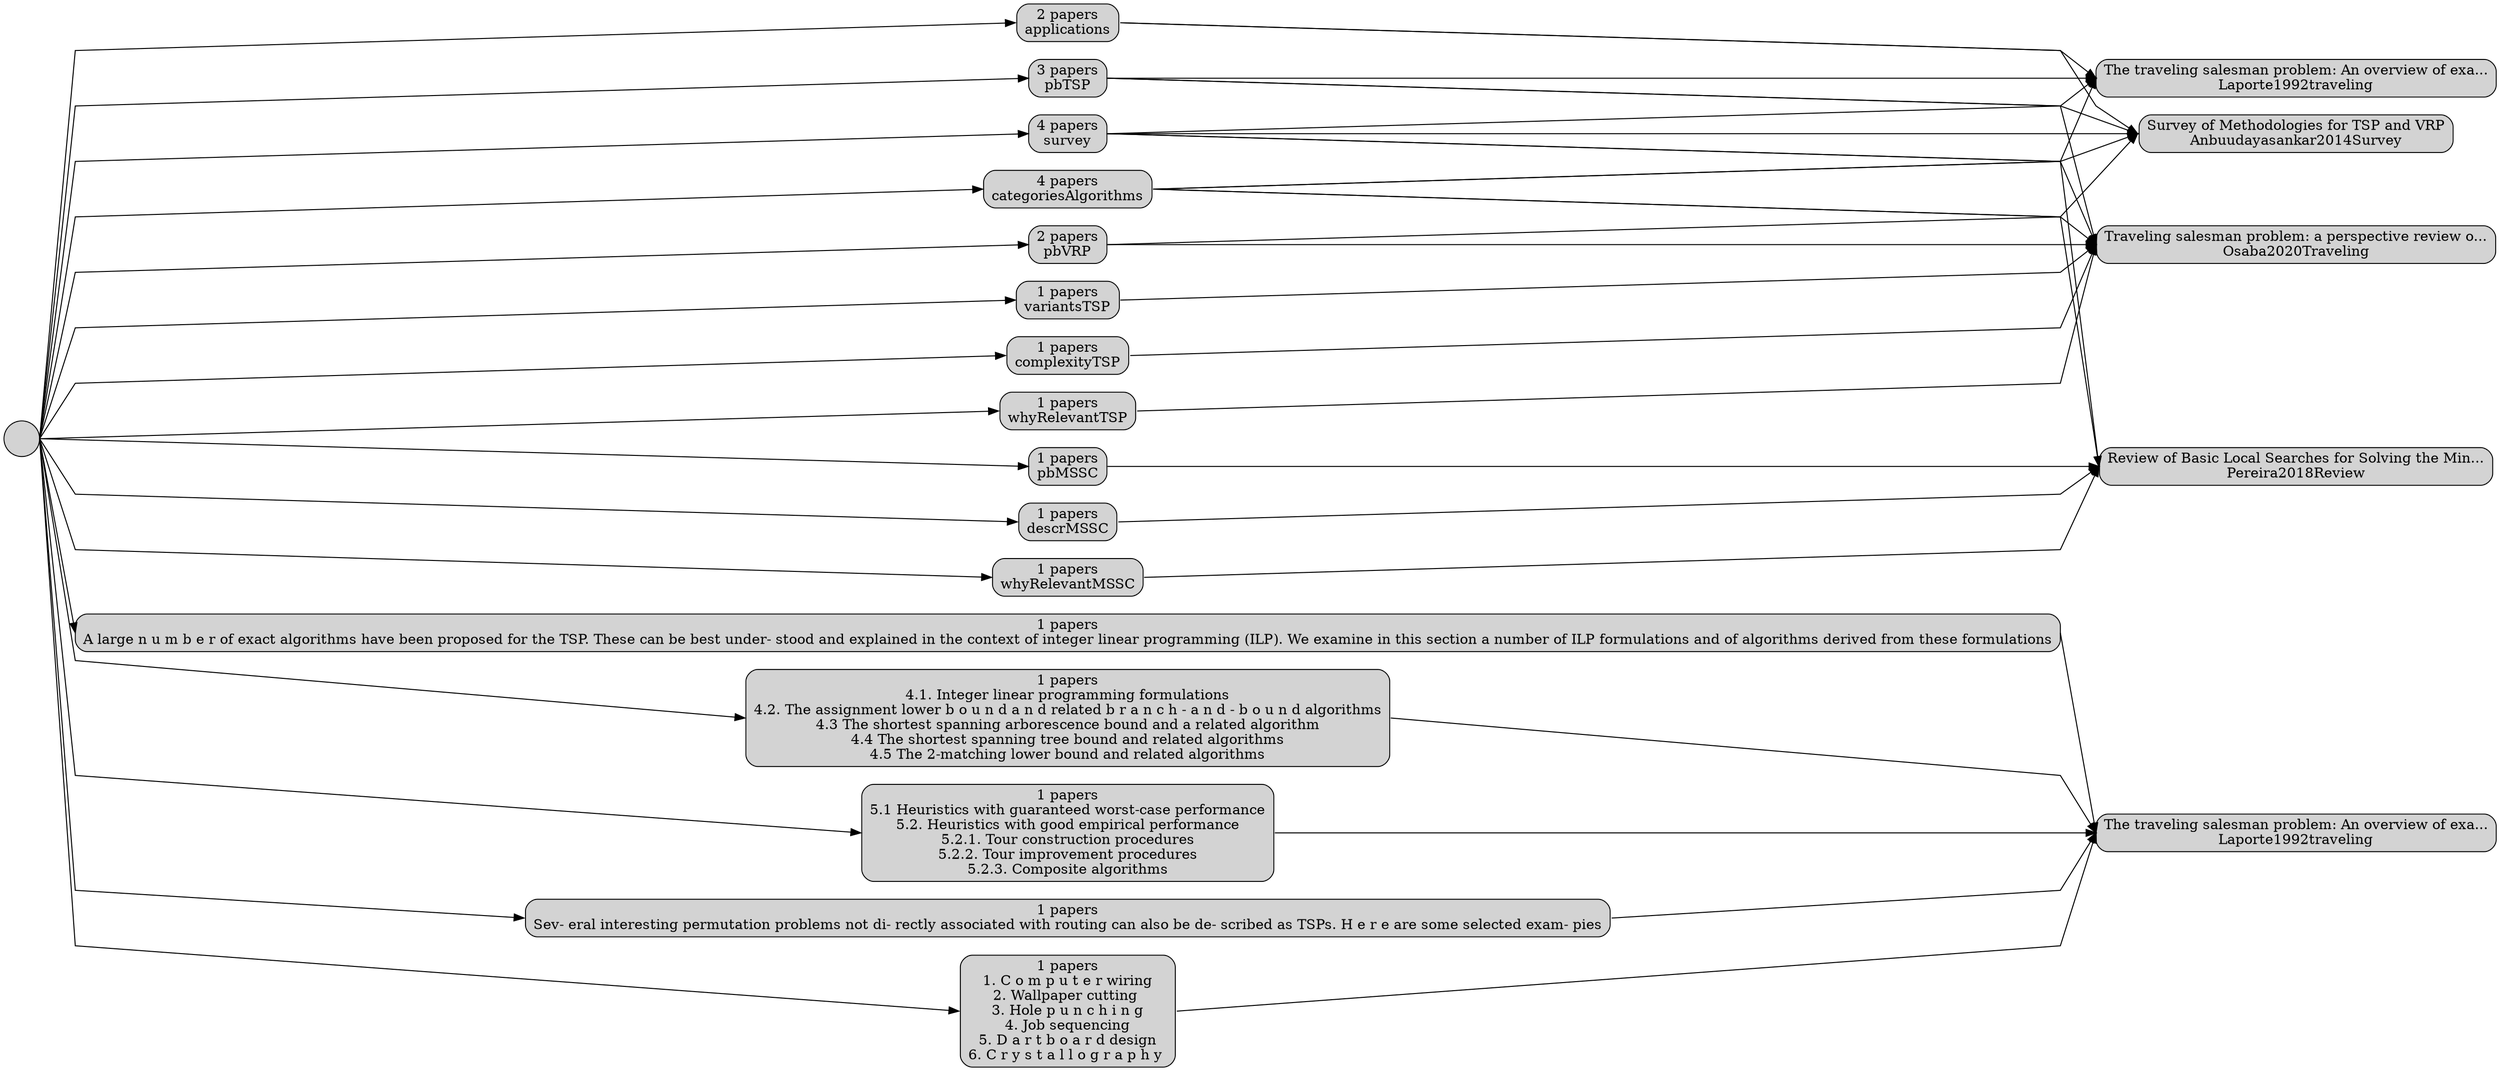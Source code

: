 
    digraph G {
      rankdir=LR;
      bgcolor=transparent;
      graph [splines=polyline] 
      node [shape=box, style="rounded,filled"]
      "bbbbbbbbbbbbbbbbbbbbbbbbbbbbbbbbb" [label="" id="bbbbbbbbbbbbbbbbbbbbbbbbbbbbbbbbb" shape="circle"]
"aad7586c9ee684a21931305adacda5fc3" [label="The traveling salesman problem: An overview of exa...\nLaporte1992traveling" id="aad7586c9ee684a21931305adacda5fc3"]
"ac599b3fb513d470a9d0e6c6266d521d5" [label="Survey of Methodologies for TSP and VRP\nAnbuudayasankar2014Survey" id="ac599b3fb513d470a9d0e6c6266d521d5"]
"a03e30a6751034caab13515ceec5f0877" [label="Traveling salesman problem: a perspective review o...\nOsaba2020Traveling" id="a03e30a6751034caab13515ceec5f0877"]
"aa392ce4dda704376bc670ed18c7e73a9" [label="Review of Basic Local Searches for Solving the Min...\nPereira2018Review" id="aa392ce4dda704376bc670ed18c7e73a9"]
"This survey provides insights on the general approaches to tackle the TSP. IT is especially useful for its detailso n the exact algorithms and to understand the heuristics methods general categories" [label="The traveling salesman problem: An overview of exa...\nLaporte1992traveling" id="This survey provides insights on the general approaches to tackle the TSP. IT is especially useful for its detailso n the exact algorithms and to understand the heuristics methods general categories"]
"t8caece2952b3483196302421d5a69977" [label="2 papers\napplications" id="t8caece2952b3483196302421d5a69977"]
"t7671ba04b2cc43948273988f86bf7d8d" [label="4 papers\nsurvey" id="t7671ba04b2cc43948273988f86bf7d8d"]
"t10af1ab82c1e4b86a0829aea551d591b" [label="4 papers\ncategoriesAlgorithms" id="t10af1ab82c1e4b86a0829aea551d591b"]
"t07435280bcea4423a8cba89291b22220" [label="3 papers\npbTSP" id="t07435280bcea4423a8cba89291b22220"]
"t5546e7a031bb464899c011ff5452d597" [label="2 papers\npbVRP" id="t5546e7a031bb464899c011ff5452d597"]
"te6b7d028f6e84a819affe1c63e06b2fd" [label="1 papers\nvariantsTSP" id="te6b7d028f6e84a819affe1c63e06b2fd"]
"t6ec03a6493d14df68bae737ae4cbf376" [label="1 papers\ncomplexityTSP" id="t6ec03a6493d14df68bae737ae4cbf376"]
"t522f8d794721496a98ae4d0d0871b9f3" [label="1 papers\nwhyRelevantTSP" id="t522f8d794721496a98ae4d0d0871b9f3"]
"t89b113caad5146c9aa897e71a23ad0b3" [label="1 papers\npbMSSC" id="t89b113caad5146c9aa897e71a23ad0b3"]
"tad0198de57404f7ba4e1fc09f45793db" [label="1 papers\ndescrMSSC" id="tad0198de57404f7ba4e1fc09f45793db"]
"t938cd1dcfdab4d7d94bae19615481dee" [label="1 papers\nwhyRelevantMSSC" id="t938cd1dcfdab4d7d94bae19615481dee"]
"tf8023f85836f4417a464ad787151947e" [label="1 papers\nSev- eral interesting permutation problems not di- rectly associated with routing can also be de- scribed as TSPs. H e r e are some selected exam- pies" id="tf8023f85836f4417a464ad787151947e"]
"t132492b35db44a82a331f2a828e9e78d" [label="1 papers\n1. C o m p u t e r wiring
2. Wallpaper cutting 
3. Hole p u n c h i n g
4. Job sequencing
5. D a r t b o a r d design
6. C r y s t a l l o g r a p h y " id="t132492b35db44a82a331f2a828e9e78d"]
"t6ad3851604de43aaab3d3bed337a0a4c" [label="1 papers\nA large n u m b e r of exact algorithms have been proposed for the TSP. These can be best under- stood and explained in the context of integer linear programming (ILP). We examine in this section a number of ILP formulations and of algorithms derived from these formulations" id="t6ad3851604de43aaab3d3bed337a0a4c"]
"t7f6946a3a34c404fadb91e197ff74ca0" [label="1 papers\n4.1. Integer linear programming formulations
4.2. The assignment lower b o u n d a n d related b r a n c h - a n d - b o u n d algorithms
4.3 The shortest spanning arborescence bound and a related algorithm
4.4 The shortest spanning tree bound and related algorithms
4.5 The 2-matching lower bound and related algorithms
" id="t7f6946a3a34c404fadb91e197ff74ca0"]
"t225693ce609048c4bf48260813c419c5" [label="1 papers\n5.1 Heuristics with guaranteed worst-case performance
5.2. Heuristics with good empirical performance
5.2.1. Tour construction procedures
5.2.2. Tour improvement procedures
5.2.3. Composite algorithms" id="t225693ce609048c4bf48260813c419c5"]
      "bbbbbbbbbbbbbbbbbbbbbbbbbbbbbbbbb":w -> "t8caece2952b3483196302421d5a69977" [dir="forward" tailport="e" headport="w" id="bbbbbbbbbbbbbbbbbbbbbbbbbbbbbbbbb_t8caece2952b3483196302421d5a69977"]
"bbbbbbbbbbbbbbbbbbbbbbbbbbbbbbbbb":w -> "t7671ba04b2cc43948273988f86bf7d8d" [dir="forward" tailport="e" headport="w" id="bbbbbbbbbbbbbbbbbbbbbbbbbbbbbbbbb_t7671ba04b2cc43948273988f86bf7d8d"]
"bbbbbbbbbbbbbbbbbbbbbbbbbbbbbbbbb":w -> "t10af1ab82c1e4b86a0829aea551d591b" [dir="forward" tailport="e" headport="w" id="bbbbbbbbbbbbbbbbbbbbbbbbbbbbbbbbb_t10af1ab82c1e4b86a0829aea551d591b"]
"bbbbbbbbbbbbbbbbbbbbbbbbbbbbbbbbb":w -> "t07435280bcea4423a8cba89291b22220" [dir="forward" tailport="e" headport="w" id="bbbbbbbbbbbbbbbbbbbbbbbbbbbbbbbbb_t07435280bcea4423a8cba89291b22220"]
"bbbbbbbbbbbbbbbbbbbbbbbbbbbbbbbbb":w -> "t5546e7a031bb464899c011ff5452d597" [dir="forward" tailport="e" headport="w" id="bbbbbbbbbbbbbbbbbbbbbbbbbbbbbbbbb_t5546e7a031bb464899c011ff5452d597"]
"bbbbbbbbbbbbbbbbbbbbbbbbbbbbbbbbb":w -> "te6b7d028f6e84a819affe1c63e06b2fd" [dir="forward" tailport="e" headport="w" id="bbbbbbbbbbbbbbbbbbbbbbbbbbbbbbbbb_te6b7d028f6e84a819affe1c63e06b2fd"]
"bbbbbbbbbbbbbbbbbbbbbbbbbbbbbbbbb":w -> "t6ec03a6493d14df68bae737ae4cbf376" [dir="forward" tailport="e" headport="w" id="bbbbbbbbbbbbbbbbbbbbbbbbbbbbbbbbb_t6ec03a6493d14df68bae737ae4cbf376"]
"bbbbbbbbbbbbbbbbbbbbbbbbbbbbbbbbb":w -> "t522f8d794721496a98ae4d0d0871b9f3" [dir="forward" tailport="e" headport="w" id="bbbbbbbbbbbbbbbbbbbbbbbbbbbbbbbbb_t522f8d794721496a98ae4d0d0871b9f3"]
"bbbbbbbbbbbbbbbbbbbbbbbbbbbbbbbbb":w -> "t89b113caad5146c9aa897e71a23ad0b3" [dir="forward" tailport="e" headport="w" id="bbbbbbbbbbbbbbbbbbbbbbbbbbbbbbbbb_t89b113caad5146c9aa897e71a23ad0b3"]
"bbbbbbbbbbbbbbbbbbbbbbbbbbbbbbbbb":w -> "tad0198de57404f7ba4e1fc09f45793db" [dir="forward" tailport="e" headport="w" id="bbbbbbbbbbbbbbbbbbbbbbbbbbbbbbbbb_tad0198de57404f7ba4e1fc09f45793db"]
"bbbbbbbbbbbbbbbbbbbbbbbbbbbbbbbbb":w -> "t938cd1dcfdab4d7d94bae19615481dee" [dir="forward" tailport="e" headport="w" id="bbbbbbbbbbbbbbbbbbbbbbbbbbbbbbbbb_t938cd1dcfdab4d7d94bae19615481dee"]
"bbbbbbbbbbbbbbbbbbbbbbbbbbbbbbbbb":w -> "tf8023f85836f4417a464ad787151947e" [dir="forward" tailport="e" headport="w" id="bbbbbbbbbbbbbbbbbbbbbbbbbbbbbbbbb_tf8023f85836f4417a464ad787151947e"]
"bbbbbbbbbbbbbbbbbbbbbbbbbbbbbbbbb":w -> "t132492b35db44a82a331f2a828e9e78d" [dir="forward" tailport="e" headport="w" id="bbbbbbbbbbbbbbbbbbbbbbbbbbbbbbbbb_t132492b35db44a82a331f2a828e9e78d"]
"bbbbbbbbbbbbbbbbbbbbbbbbbbbbbbbbb":w -> "t6ad3851604de43aaab3d3bed337a0a4c" [dir="forward" tailport="e" headport="w" id="bbbbbbbbbbbbbbbbbbbbbbbbbbbbbbbbb_t6ad3851604de43aaab3d3bed337a0a4c"]
"bbbbbbbbbbbbbbbbbbbbbbbbbbbbbbbbb":w -> "t7f6946a3a34c404fadb91e197ff74ca0" [dir="forward" tailport="e" headport="w" id="bbbbbbbbbbbbbbbbbbbbbbbbbbbbbbbbb_t7f6946a3a34c404fadb91e197ff74ca0"]
"bbbbbbbbbbbbbbbbbbbbbbbbbbbbbbbbb":w -> "t225693ce609048c4bf48260813c419c5" [dir="forward" tailport="e" headport="w" id="bbbbbbbbbbbbbbbbbbbbbbbbbbbbbbbbb_t225693ce609048c4bf48260813c419c5"]
"t8caece2952b3483196302421d5a69977":w -> "aad7586c9ee684a21931305adacda5fc3" [dir="forward" tailport="e" headport="w" id="t8caece2952b3483196302421d5a69977_aad7586c9ee684a21931305adacda5fc3"]
"t8caece2952b3483196302421d5a69977":w -> "ac599b3fb513d470a9d0e6c6266d521d5" [dir="forward" tailport="e" headport="w" id="t8caece2952b3483196302421d5a69977_ac599b3fb513d470a9d0e6c6266d521d5"]
"t7671ba04b2cc43948273988f86bf7d8d":w -> "aad7586c9ee684a21931305adacda5fc3" [dir="forward" tailport="e" headport="w" id="t7671ba04b2cc43948273988f86bf7d8d_aad7586c9ee684a21931305adacda5fc3"]
"t7671ba04b2cc43948273988f86bf7d8d":w -> "ac599b3fb513d470a9d0e6c6266d521d5" [dir="forward" tailport="e" headport="w" id="t7671ba04b2cc43948273988f86bf7d8d_ac599b3fb513d470a9d0e6c6266d521d5"]
"t7671ba04b2cc43948273988f86bf7d8d":w -> "a03e30a6751034caab13515ceec5f0877" [dir="forward" tailport="e" headport="w" id="t7671ba04b2cc43948273988f86bf7d8d_a03e30a6751034caab13515ceec5f0877"]
"t7671ba04b2cc43948273988f86bf7d8d":w -> "aa392ce4dda704376bc670ed18c7e73a9" [dir="forward" tailport="e" headport="w" id="t7671ba04b2cc43948273988f86bf7d8d_aa392ce4dda704376bc670ed18c7e73a9"]
"t10af1ab82c1e4b86a0829aea551d591b":w -> "aad7586c9ee684a21931305adacda5fc3" [dir="forward" tailport="e" headport="w" id="t10af1ab82c1e4b86a0829aea551d591b_aad7586c9ee684a21931305adacda5fc3"]
"t10af1ab82c1e4b86a0829aea551d591b":w -> "ac599b3fb513d470a9d0e6c6266d521d5" [dir="forward" tailport="e" headport="w" id="t10af1ab82c1e4b86a0829aea551d591b_ac599b3fb513d470a9d0e6c6266d521d5"]
"t10af1ab82c1e4b86a0829aea551d591b":w -> "a03e30a6751034caab13515ceec5f0877" [dir="forward" tailport="e" headport="w" id="t10af1ab82c1e4b86a0829aea551d591b_a03e30a6751034caab13515ceec5f0877"]
"t10af1ab82c1e4b86a0829aea551d591b":w -> "aa392ce4dda704376bc670ed18c7e73a9" [dir="forward" tailport="e" headport="w" id="t10af1ab82c1e4b86a0829aea551d591b_aa392ce4dda704376bc670ed18c7e73a9"]
"t07435280bcea4423a8cba89291b22220":w -> "aad7586c9ee684a21931305adacda5fc3" [dir="forward" tailport="e" headport="w" id="t07435280bcea4423a8cba89291b22220_aad7586c9ee684a21931305adacda5fc3"]
"t07435280bcea4423a8cba89291b22220":w -> "ac599b3fb513d470a9d0e6c6266d521d5" [dir="forward" tailport="e" headport="w" id="t07435280bcea4423a8cba89291b22220_ac599b3fb513d470a9d0e6c6266d521d5"]
"t07435280bcea4423a8cba89291b22220":w -> "a03e30a6751034caab13515ceec5f0877" [dir="forward" tailport="e" headport="w" id="t07435280bcea4423a8cba89291b22220_a03e30a6751034caab13515ceec5f0877"]
"t5546e7a031bb464899c011ff5452d597":w -> "ac599b3fb513d470a9d0e6c6266d521d5" [dir="forward" tailport="e" headport="w" id="t5546e7a031bb464899c011ff5452d597_ac599b3fb513d470a9d0e6c6266d521d5"]
"t5546e7a031bb464899c011ff5452d597":w -> "a03e30a6751034caab13515ceec5f0877" [dir="forward" tailport="e" headport="w" id="t5546e7a031bb464899c011ff5452d597_a03e30a6751034caab13515ceec5f0877"]
"te6b7d028f6e84a819affe1c63e06b2fd":w -> "a03e30a6751034caab13515ceec5f0877" [dir="forward" tailport="e" headport="w" id="te6b7d028f6e84a819affe1c63e06b2fd_a03e30a6751034caab13515ceec5f0877"]
"t6ec03a6493d14df68bae737ae4cbf376":w -> "a03e30a6751034caab13515ceec5f0877" [dir="forward" tailport="e" headport="w" id="t6ec03a6493d14df68bae737ae4cbf376_a03e30a6751034caab13515ceec5f0877"]
"t522f8d794721496a98ae4d0d0871b9f3":w -> "a03e30a6751034caab13515ceec5f0877" [dir="forward" tailport="e" headport="w" id="t522f8d794721496a98ae4d0d0871b9f3_a03e30a6751034caab13515ceec5f0877"]
"t89b113caad5146c9aa897e71a23ad0b3":w -> "aa392ce4dda704376bc670ed18c7e73a9" [dir="forward" tailport="e" headport="w" id="t89b113caad5146c9aa897e71a23ad0b3_aa392ce4dda704376bc670ed18c7e73a9"]
"tad0198de57404f7ba4e1fc09f45793db":w -> "aa392ce4dda704376bc670ed18c7e73a9" [dir="forward" tailport="e" headport="w" id="tad0198de57404f7ba4e1fc09f45793db_aa392ce4dda704376bc670ed18c7e73a9"]
"t938cd1dcfdab4d7d94bae19615481dee":w -> "aa392ce4dda704376bc670ed18c7e73a9" [dir="forward" tailport="e" headport="w" id="t938cd1dcfdab4d7d94bae19615481dee_aa392ce4dda704376bc670ed18c7e73a9"]
"tf8023f85836f4417a464ad787151947e":w -> "This survey provides insights on the general approaches to tackle the TSP. IT is especially useful for its detailso n the exact algorithms and to understand the heuristics methods general categories" [dir="forward" tailport="e" headport="w" id="tf8023f85836f4417a464ad787151947e_This survey provides insights on the general approaches to tackle the TSP. IT is especially useful for its detailso n the exact algorithms and to understand the heuristics methods general categories"]
"t132492b35db44a82a331f2a828e9e78d":w -> "This survey provides insights on the general approaches to tackle the TSP. IT is especially useful for its detailso n the exact algorithms and to understand the heuristics methods general categories" [dir="forward" tailport="e" headport="w" id="t132492b35db44a82a331f2a828e9e78d_This survey provides insights on the general approaches to tackle the TSP. IT is especially useful for its detailso n the exact algorithms and to understand the heuristics methods general categories"]
"t6ad3851604de43aaab3d3bed337a0a4c":w -> "This survey provides insights on the general approaches to tackle the TSP. IT is especially useful for its detailso n the exact algorithms and to understand the heuristics methods general categories" [dir="forward" tailport="e" headport="w" id="t6ad3851604de43aaab3d3bed337a0a4c_This survey provides insights on the general approaches to tackle the TSP. IT is especially useful for its detailso n the exact algorithms and to understand the heuristics methods general categories"]
"t7f6946a3a34c404fadb91e197ff74ca0":w -> "This survey provides insights on the general approaches to tackle the TSP. IT is especially useful for its detailso n the exact algorithms and to understand the heuristics methods general categories" [dir="forward" tailport="e" headport="w" id="t7f6946a3a34c404fadb91e197ff74ca0_This survey provides insights on the general approaches to tackle the TSP. IT is especially useful for its detailso n the exact algorithms and to understand the heuristics methods general categories"]
"t225693ce609048c4bf48260813c419c5":w -> "This survey provides insights on the general approaches to tackle the TSP. IT is especially useful for its detailso n the exact algorithms and to understand the heuristics methods general categories" [dir="forward" tailport="e" headport="w" id="t225693ce609048c4bf48260813c419c5_This survey provides insights on the general approaches to tackle the TSP. IT is especially useful for its detailso n the exact algorithms and to understand the heuristics methods general categories"]
      {rank=same; "aad7586c9ee684a21931305adacda5fc3" "ac599b3fb513d470a9d0e6c6266d521d5" "a03e30a6751034caab13515ceec5f0877" "aa392ce4dda704376bc670ed18c7e73a9" "This survey provides insights on the general approaches to tackle the TSP. IT is especially useful for its detailso n the exact algorithms and to understand the heuristics methods general categories";}
    }
    